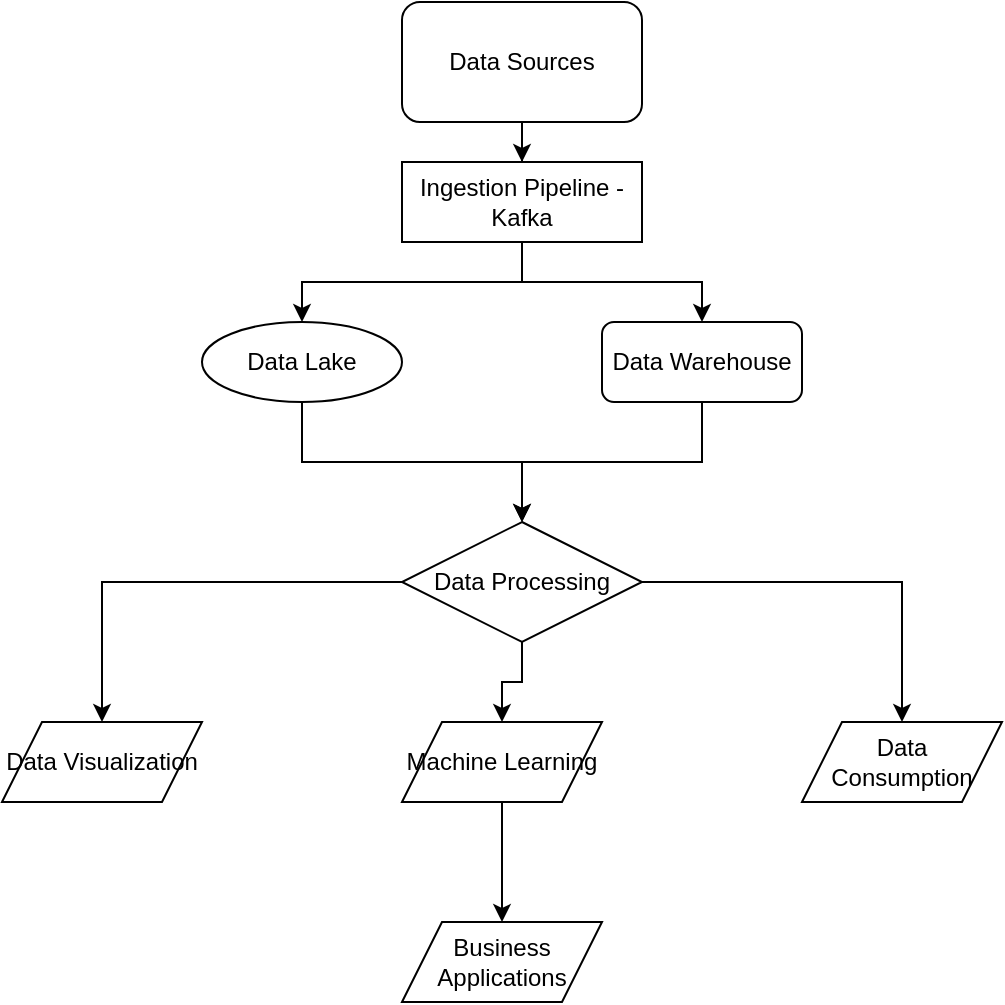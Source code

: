 <mxfile version="11.9.9" type="device">
  <diagram id="ZtJTB3Oy5VnXG9dBdZuN" name="Page-1">
    <mxGraphModel dx="1600" dy="900" grid="1" gridSize="10" guides="1" tooltips="1" connect="1" arrows="1" fold="1" page="1" pageScale="1" pageWidth="827" pageHeight="1169" math="0" shadow="0">
      <root>
        <mxCell id="0" />
        <mxCell id="1" parent="0" />
        <!-- Data Sources -->
        <mxCell id="2" value="Data Sources" style="rounded=1;whiteSpace=wrap;html=1;" vertex="1" parent="1">
          <mxGeometry x="240" y="100" width="120" height="60" as="geometry" />
        </mxCell>
        <!-- Data Lake -->
        <mxCell id="3" value="Data Lake" style="shape=ellipse;whiteSpace=wrap;html=1;" vertex="1" parent="1">
          <mxGeometry x="140" y="260" width="100" height="40" as="geometry" />
        </mxCell>
        <!-- Data Warehouse -->
        <mxCell id="4" value="Data Warehouse" style="shape=rectangle;rounded=1;whiteSpace=wrap;html=1;" vertex="1" parent="1">
          <mxGeometry x="340" y="260" width="100" height="40" as="geometry" />
        </mxCell>
        <!-- Ingestion Pipeline - Kafka -->
        <mxCell id="5" value="Ingestion Pipeline - Kafka" style="rounded=0;whiteSpace=wrap;html=1;" vertex="1" parent="1">
          <mxGeometry x="240" y="180" width="120" height="40" as="geometry" />
        </mxCell>
        <!-- Data Processing -->
        <mxCell id="6" value="Data Processing" style="shape=rhombus;whiteSpace=wrap;html=1;" vertex="1" parent="1">
          <mxGeometry x="240" y="360" width="120" height="60" as="geometry" />
        </mxCell>
        <!-- Data Visualization -->
        <mxCell id="7" value="Data Visualization" style="shape=parallelogram;whiteSpace=wrap;html=1;" vertex="1" parent="1">
          <mxGeometry x="40" y="460" width="100" height="40" as="geometry" />
        </mxCell>
        <!-- Machine Learning -->
        <mxCell id="8" value="Machine Learning" style="shape=parallelogram;whiteSpace=wrap;html=1;" vertex="1" parent="1">
          <mxGeometry x="240" y="460" width="100" height="40" as="geometry" />
        </mxCell>
        <!-- Data Consumption -->
        <mxCell id="9" value="Data Consumption" style="shape=parallelogram;whiteSpace=wrap;html=1;" vertex="1" parent="1">
          <mxGeometry x="440" y="460" width="100" height="40" as="geometry" />
        </mxCell>
        <!-- Business Applications -->
        <mxCell id="10" value="Business Applications" style="shape=parallelogram;whiteSpace=wrap;html=1;" vertex="1" parent="1">
          <mxGeometry x="240" y="560" width="100" height="40" as="geometry" />
        </mxCell>
        <!-- Connections -->
        <mxCell id="11" value="" style="edgeStyle=orthogonalEdgeStyle;rounded=0;orthogonalLoop=1;jettySize=auto;html=1;" edge="1" parent="1" source="2" target="5">
          <mxGeometry relative="1" as="geometry" />
        </mxCell>
        <mxCell id="12" value="" style="edgeStyle=orthogonalEdgeStyle;rounded=0;orthogonalLoop=1;jettySize=auto;html=1;" edge="1" parent="1" source="5" target="3">
          <mxGeometry relative="1" as="geometry" />
        </mxCell>
        <mxCell id="13" value="" style="edgeStyle=orthogonalEdgeStyle;rounded=0;orthogonalLoop=1;jettySize=auto;html=1;" edge="1" parent="1" source="5" target="4">
          <mxGeometry relative="1" as="geometry" />
        </mxCell>
        <mxCell id="14" value="" style="edgeStyle=orthogonalEdgeStyle;rounded=0;orthogonalLoop=1;jettySize=auto;html=1;" edge="1" parent="1" source="3" target="6">
          <mxGeometry relative="1" as="geometry" />
        </mxCell>
        <mxCell id="15" value="" style="edgeStyle=orthogonalEdgeStyle;rounded=0;orthogonalLoop=1;jettySize=auto;html=1;" edge="1" parent="1" source="4" target="6">
          <mxGeometry relative="1" as="geometry" />
        </mxCell>
        <mxCell id="16" value="" style="edgeStyle=orthogonalEdgeStyle;rounded=0;orthogonalLoop=1;jettySize=auto;html=1;" edge="1" parent="1" source="6" target="7">
          <mxGeometry relative="1" as="geometry" />
        </mxCell>
        <mxCell id="17" value="" style="edgeStyle=orthogonalEdgeStyle;rounded=0;orthogonalLoop=1;jettySize=auto;html=1;" edge="1" parent="1" source="6" target="8">
          <mxGeometry relative="1" as="geometry" />
        </mxCell>
        <mxCell id="18" value="" style="edgeStyle=orthogonalEdgeStyle;rounded=0;orthogonalLoop=1;jettySize=auto;html=1;" edge="1" parent="1" source="6" target="9">
          <mxGeometry relative="1" as="geometry" />
        </mxCell>
        <mxCell id="19" value="" style="edgeStyle=orthogonalEdgeStyle;rounded=0;orthogonalLoop=1;jettySize=auto;html=1;" edge="1" parent="1" source="8" target="10">
          <mxGeometry relative="1" as="geometry" />
        </mxCell>
      </root>
    </mxGraphModel>
  </diagram>
</mxfile>
